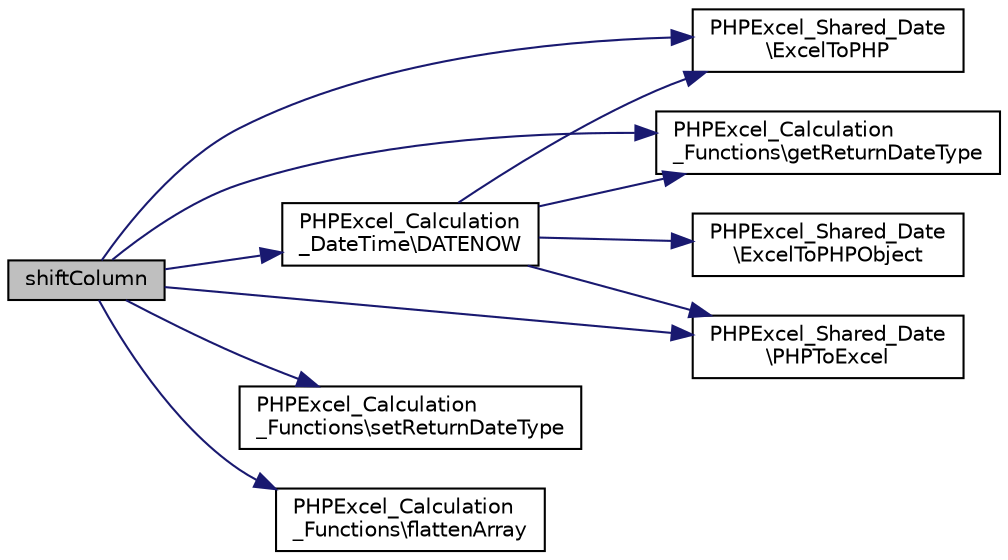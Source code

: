 digraph "shiftColumn"
{
  edge [fontname="Helvetica",fontsize="10",labelfontname="Helvetica",labelfontsize="10"];
  node [fontname="Helvetica",fontsize="10",shape=record];
  rankdir="LR";
  Node46 [label="shiftColumn",height=0.2,width=0.4,color="black", fillcolor="grey75", style="filled", fontcolor="black"];
  Node46 -> Node47 [color="midnightblue",fontsize="10",style="solid",fontname="Helvetica"];
  Node47 [label="PHPExcel_Shared_Date\l\\ExcelToPHP",height=0.2,width=0.4,color="black", fillcolor="white", style="filled",URL="$class_p_h_p_excel___shared___date.html#ab3a3b4e49c69828f06866f2e2fbf0fc9"];
  Node46 -> Node48 [color="midnightblue",fontsize="10",style="solid",fontname="Helvetica"];
  Node48 [label="PHPExcel_Calculation\l_Functions\\getReturnDateType",height=0.2,width=0.4,color="black", fillcolor="white", style="filled",URL="$class_p_h_p_excel___calculation___functions.html#adf6f0cce10c83cf95079483f2090d3cc"];
  Node46 -> Node49 [color="midnightblue",fontsize="10",style="solid",fontname="Helvetica"];
  Node49 [label="PHPExcel_Calculation\l_Functions\\setReturnDateType",height=0.2,width=0.4,color="black", fillcolor="white", style="filled",URL="$class_p_h_p_excel___calculation___functions.html#a75af080abcb5370f3c1356ef532e0e7c"];
  Node46 -> Node50 [color="midnightblue",fontsize="10",style="solid",fontname="Helvetica"];
  Node50 [label="PHPExcel_Calculation\l_DateTime\\DATENOW",height=0.2,width=0.4,color="black", fillcolor="white", style="filled",URL="$class_p_h_p_excel___calculation___date_time.html#a6fc755e4b3125c150c44129fa27346ab"];
  Node50 -> Node51 [color="midnightblue",fontsize="10",style="solid",fontname="Helvetica"];
  Node51 [label="PHPExcel_Shared_Date\l\\PHPToExcel",height=0.2,width=0.4,color="black", fillcolor="white", style="filled",URL="$class_p_h_p_excel___shared___date.html#a18486a897b4ae116d7f4cc55eb4937d5"];
  Node50 -> Node48 [color="midnightblue",fontsize="10",style="solid",fontname="Helvetica"];
  Node50 -> Node47 [color="midnightblue",fontsize="10",style="solid",fontname="Helvetica"];
  Node50 -> Node52 [color="midnightblue",fontsize="10",style="solid",fontname="Helvetica"];
  Node52 [label="PHPExcel_Shared_Date\l\\ExcelToPHPObject",height=0.2,width=0.4,color="black", fillcolor="white", style="filled",URL="$class_p_h_p_excel___shared___date.html#add55323c5d87e387d92dd84873cd1995"];
  Node46 -> Node51 [color="midnightblue",fontsize="10",style="solid",fontname="Helvetica"];
  Node46 -> Node53 [color="midnightblue",fontsize="10",style="solid",fontname="Helvetica"];
  Node53 [label="PHPExcel_Calculation\l_Functions\\flattenArray",height=0.2,width=0.4,color="black", fillcolor="white", style="filled",URL="$class_p_h_p_excel___calculation___functions.html#a727bb3f815b719448bf2e7fd464c4542"];
}
